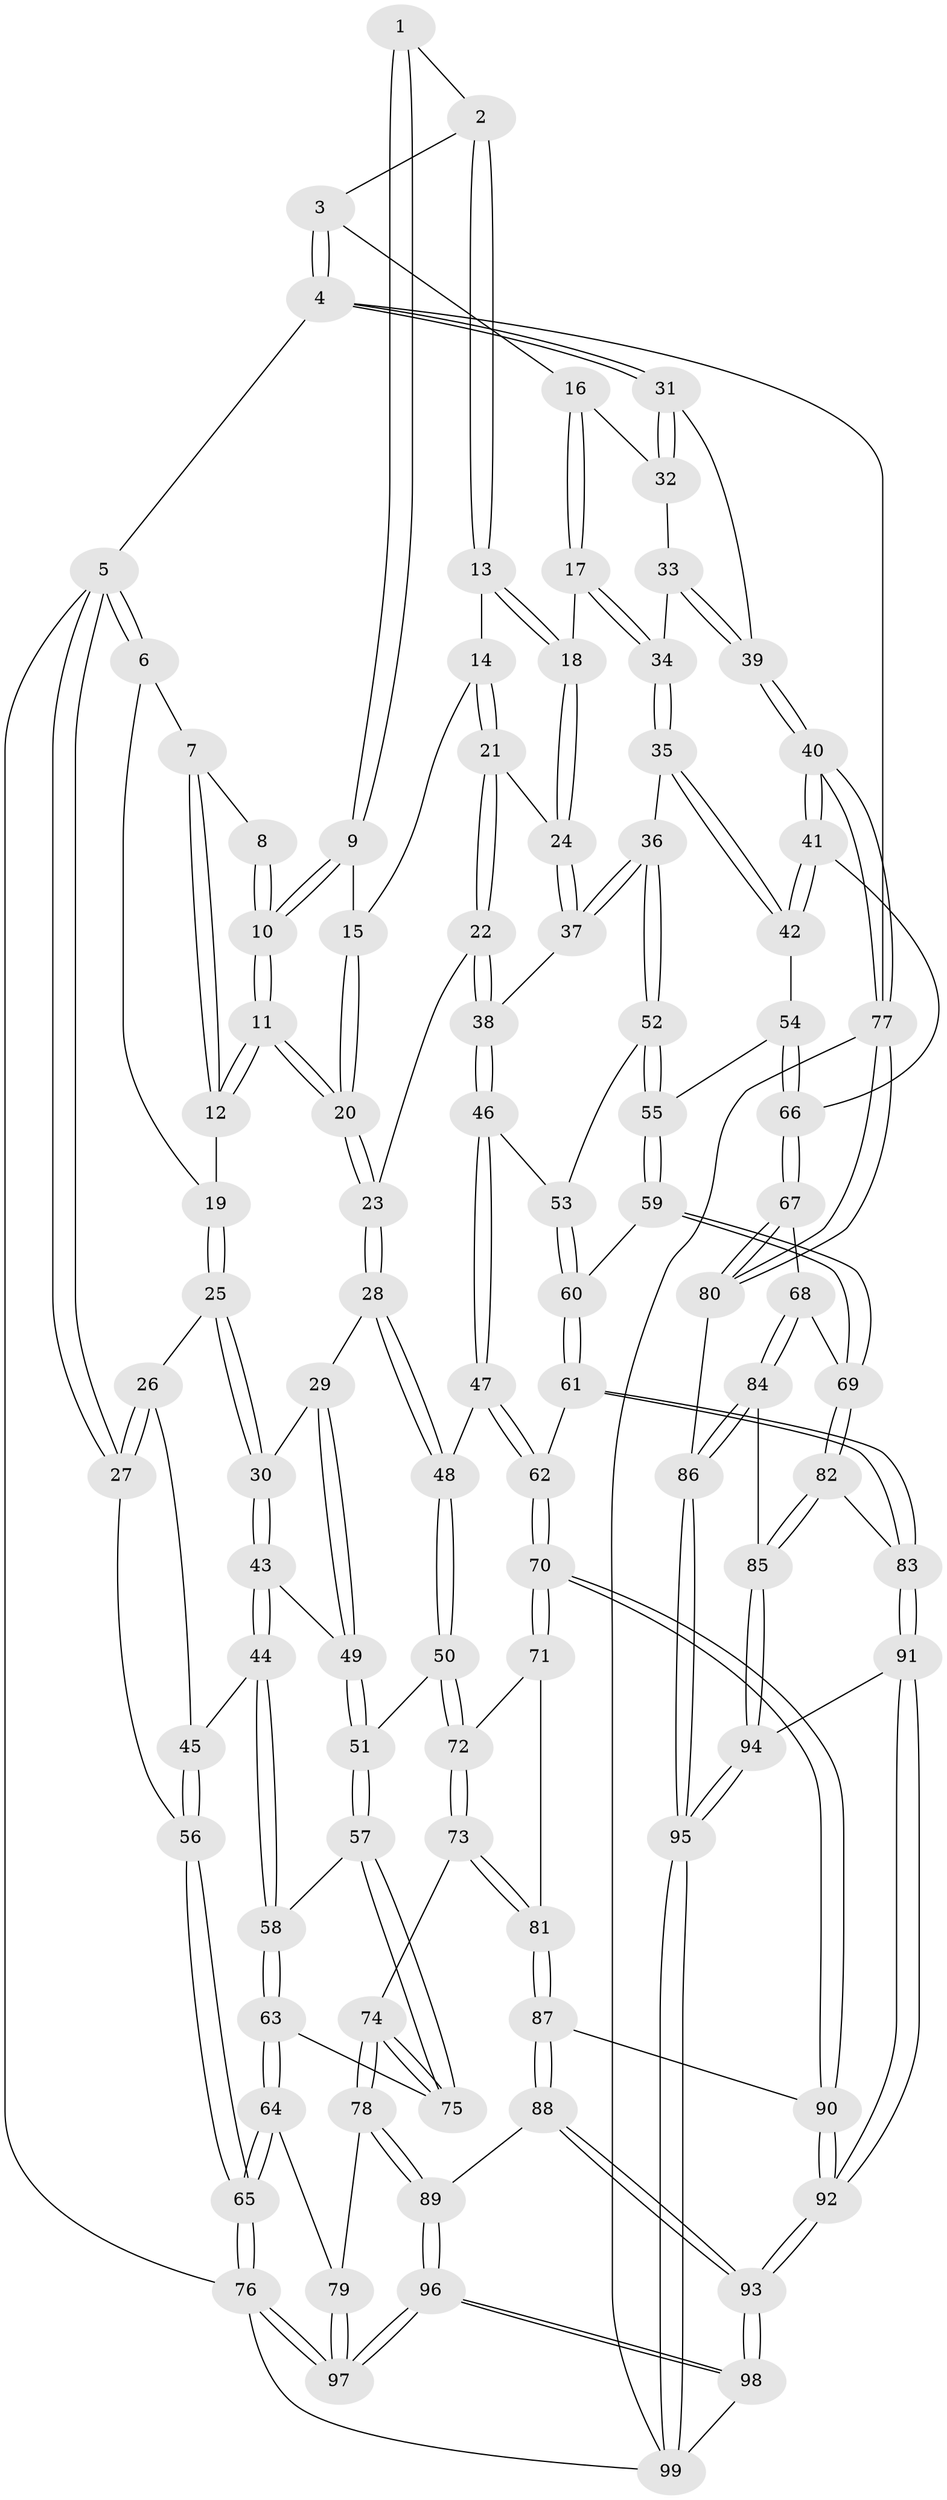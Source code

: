// coarse degree distribution, {3: 0.15384615384615385, 4: 0.358974358974359, 2: 0.05128205128205128, 5: 0.3333333333333333, 7: 0.02564102564102564, 6: 0.07692307692307693}
// Generated by graph-tools (version 1.1) at 2025/04/03/04/25 22:04:31]
// undirected, 99 vertices, 244 edges
graph export_dot {
graph [start="1"]
  node [color=gray90,style=filled];
  1 [pos="+0.5839689862230626+0"];
  2 [pos="+0.6651045170063108+0"];
  3 [pos="+0.9848997937904548+0"];
  4 [pos="+1+0"];
  5 [pos="+0+0"];
  6 [pos="+0+0"];
  7 [pos="+0.1878079879259618+0"];
  8 [pos="+0.3994595328783975+0"];
  9 [pos="+0.5337472096345+0.10500006570655739"];
  10 [pos="+0.3986866547960676+0.1268690699509213"];
  11 [pos="+0.3538992011777138+0.2049883382631621"];
  12 [pos="+0.23468305900678021+0.13748593859371905"];
  13 [pos="+0.7151973937872916+0.09418653463135489"];
  14 [pos="+0.6025868950627816+0.17510414221740087"];
  15 [pos="+0.571813973392644+0.15389574282522442"];
  16 [pos="+0.8301101907512914+0.1754091517764024"];
  17 [pos="+0.8274299340982934+0.17714522959260762"];
  18 [pos="+0.8150942962229876+0.1742462506471934"];
  19 [pos="+0.12807931941131667+0.18580019279590523"];
  20 [pos="+0.36668241619344294+0.24769274944117742"];
  21 [pos="+0.6015082520143282+0.25167667300674706"];
  22 [pos="+0.589242240773568+0.26556578199087294"];
  23 [pos="+0.37256462419676545+0.2889734163432901"];
  24 [pos="+0.6961107772855403+0.2750700660606782"];
  25 [pos="+0.0686132609998232+0.25055635763604"];
  26 [pos="+0.03535284525814342+0.255741434461065"];
  27 [pos="+0+0.250715762445813"];
  28 [pos="+0.3697174445838084+0.29877602471747905"];
  29 [pos="+0.3002332489284962+0.3371453354724855"];
  30 [pos="+0.16542608762892877+0.32525340134824376"];
  31 [pos="+1+0"];
  32 [pos="+0.9044148117304576+0.15793802504043142"];
  33 [pos="+1+0.2612374717481062"];
  34 [pos="+0.857699842254437+0.2789122732332539"];
  35 [pos="+0.853072902290163+0.37745298914342096"];
  36 [pos="+0.7535227121831365+0.39145230336655107"];
  37 [pos="+0.7340364434922574+0.37663046361050234"];
  38 [pos="+0.5971784446682777+0.38015337304207275"];
  39 [pos="+1+0.3258116941979607"];
  40 [pos="+1+0.4429665153094213"];
  41 [pos="+0.9654734629288074+0.4687376036824827"];
  42 [pos="+0.9191790190887487+0.4369468512120346"];
  43 [pos="+0.13982602403488287+0.4518979550786078"];
  44 [pos="+0.11338335664675227+0.47522036706484666"];
  45 [pos="+0.09538871871387483+0.4561666476924061"];
  46 [pos="+0.5568025723777774+0.4423876168179862"];
  47 [pos="+0.5319503502561634+0.45698545151291736"];
  48 [pos="+0.43613888815195684+0.4115412532329172"];
  49 [pos="+0.2558116706414793+0.45375648770400834"];
  50 [pos="+0.368444218806018+0.5196326146970652"];
  51 [pos="+0.26930211663714315+0.501426557821556"];
  52 [pos="+0.7330940407193907+0.43615879245852474"];
  53 [pos="+0.6648840238944393+0.4762224873814866"];
  54 [pos="+0.7621300979793421+0.5177447072877059"];
  55 [pos="+0.7540734616502484+0.5187286105752656"];
  56 [pos="+0+0.3232095384437981"];
  57 [pos="+0.2451334280339217+0.5429781540194895"];
  58 [pos="+0.11029132704719993+0.4893878101393106"];
  59 [pos="+0.7175504651930857+0.5997944907824238"];
  60 [pos="+0.6835744813955013+0.6012337453491976"];
  61 [pos="+0.6234179106596465+0.6288437218402352"];
  62 [pos="+0.5432354426774503+0.6183458619799328"];
  63 [pos="+0.0828528184091216+0.5381625730174501"];
  64 [pos="+0+0.6887980919553145"];
  65 [pos="+0+0.6941530399594867"];
  66 [pos="+0.9039314525526214+0.5639393035599986"];
  67 [pos="+0.8868841247593081+0.6003283760590826"];
  68 [pos="+0.8573997857313295+0.6227191227559219"];
  69 [pos="+0.7736482240590319+0.6296394379764182"];
  70 [pos="+0.532446301066444+0.6266459957360934"];
  71 [pos="+0.4605913204062093+0.6130161565240804"];
  72 [pos="+0.3696734729204571+0.5244879802174419"];
  73 [pos="+0.3071527700499401+0.6507004420615073"];
  74 [pos="+0.24718627982905877+0.6350059434213645"];
  75 [pos="+0.2384004591593996+0.5907340510179696"];
  76 [pos="+0+1"];
  77 [pos="+1+0.8018221812098791"];
  78 [pos="+0.11009197586712108+0.7389074494965844"];
  79 [pos="+0.06433802181260696+0.7359932441128141"];
  80 [pos="+1+0.7957738086649562"];
  81 [pos="+0.3258562595061371+0.66606661278945"];
  82 [pos="+0.7544042361577102+0.7551820884102046"];
  83 [pos="+0.6526336831172181+0.7016735621643861"];
  84 [pos="+0.8667301619762241+0.764094385907705"];
  85 [pos="+0.7579700366600058+0.764848772665733"];
  86 [pos="+0.938960474946577+0.8302708992193489"];
  87 [pos="+0.34768657916372286+0.735877907622841"];
  88 [pos="+0.33245059596237725+0.797579751777942"];
  89 [pos="+0.22497269189976052+0.82615256501596"];
  90 [pos="+0.5069038096782397+0.7129089968858623"];
  91 [pos="+0.6124350402249911+0.9022063978910431"];
  92 [pos="+0.5499399780280426+0.9966877289219002"];
  93 [pos="+0.5490105259826413+1"];
  94 [pos="+0.7520855965638673+0.7768781860375881"];
  95 [pos="+0.8537585423776894+0.9385400189591949"];
  96 [pos="+0.22884106289615544+1"];
  97 [pos="+0.16321020053320007+1"];
  98 [pos="+0.5559037125385929+1"];
  99 [pos="+0.7457470006204665+1"];
  1 -- 2;
  1 -- 9;
  1 -- 9;
  2 -- 3;
  2 -- 13;
  2 -- 13;
  3 -- 4;
  3 -- 4;
  3 -- 16;
  4 -- 5;
  4 -- 31;
  4 -- 31;
  4 -- 77;
  5 -- 6;
  5 -- 6;
  5 -- 27;
  5 -- 27;
  5 -- 76;
  6 -- 7;
  6 -- 19;
  7 -- 8;
  7 -- 12;
  7 -- 12;
  8 -- 10;
  8 -- 10;
  9 -- 10;
  9 -- 10;
  9 -- 15;
  10 -- 11;
  10 -- 11;
  11 -- 12;
  11 -- 12;
  11 -- 20;
  11 -- 20;
  12 -- 19;
  13 -- 14;
  13 -- 18;
  13 -- 18;
  14 -- 15;
  14 -- 21;
  14 -- 21;
  15 -- 20;
  15 -- 20;
  16 -- 17;
  16 -- 17;
  16 -- 32;
  17 -- 18;
  17 -- 34;
  17 -- 34;
  18 -- 24;
  18 -- 24;
  19 -- 25;
  19 -- 25;
  20 -- 23;
  20 -- 23;
  21 -- 22;
  21 -- 22;
  21 -- 24;
  22 -- 23;
  22 -- 38;
  22 -- 38;
  23 -- 28;
  23 -- 28;
  24 -- 37;
  24 -- 37;
  25 -- 26;
  25 -- 30;
  25 -- 30;
  26 -- 27;
  26 -- 27;
  26 -- 45;
  27 -- 56;
  28 -- 29;
  28 -- 48;
  28 -- 48;
  29 -- 30;
  29 -- 49;
  29 -- 49;
  30 -- 43;
  30 -- 43;
  31 -- 32;
  31 -- 32;
  31 -- 39;
  32 -- 33;
  33 -- 34;
  33 -- 39;
  33 -- 39;
  34 -- 35;
  34 -- 35;
  35 -- 36;
  35 -- 42;
  35 -- 42;
  36 -- 37;
  36 -- 37;
  36 -- 52;
  36 -- 52;
  37 -- 38;
  38 -- 46;
  38 -- 46;
  39 -- 40;
  39 -- 40;
  40 -- 41;
  40 -- 41;
  40 -- 77;
  40 -- 77;
  41 -- 42;
  41 -- 42;
  41 -- 66;
  42 -- 54;
  43 -- 44;
  43 -- 44;
  43 -- 49;
  44 -- 45;
  44 -- 58;
  44 -- 58;
  45 -- 56;
  45 -- 56;
  46 -- 47;
  46 -- 47;
  46 -- 53;
  47 -- 48;
  47 -- 62;
  47 -- 62;
  48 -- 50;
  48 -- 50;
  49 -- 51;
  49 -- 51;
  50 -- 51;
  50 -- 72;
  50 -- 72;
  51 -- 57;
  51 -- 57;
  52 -- 53;
  52 -- 55;
  52 -- 55;
  53 -- 60;
  53 -- 60;
  54 -- 55;
  54 -- 66;
  54 -- 66;
  55 -- 59;
  55 -- 59;
  56 -- 65;
  56 -- 65;
  57 -- 58;
  57 -- 75;
  57 -- 75;
  58 -- 63;
  58 -- 63;
  59 -- 60;
  59 -- 69;
  59 -- 69;
  60 -- 61;
  60 -- 61;
  61 -- 62;
  61 -- 83;
  61 -- 83;
  62 -- 70;
  62 -- 70;
  63 -- 64;
  63 -- 64;
  63 -- 75;
  64 -- 65;
  64 -- 65;
  64 -- 79;
  65 -- 76;
  65 -- 76;
  66 -- 67;
  66 -- 67;
  67 -- 68;
  67 -- 80;
  67 -- 80;
  68 -- 69;
  68 -- 84;
  68 -- 84;
  69 -- 82;
  69 -- 82;
  70 -- 71;
  70 -- 71;
  70 -- 90;
  70 -- 90;
  71 -- 72;
  71 -- 81;
  72 -- 73;
  72 -- 73;
  73 -- 74;
  73 -- 81;
  73 -- 81;
  74 -- 75;
  74 -- 75;
  74 -- 78;
  74 -- 78;
  76 -- 97;
  76 -- 97;
  76 -- 99;
  77 -- 80;
  77 -- 80;
  77 -- 99;
  78 -- 79;
  78 -- 89;
  78 -- 89;
  79 -- 97;
  79 -- 97;
  80 -- 86;
  81 -- 87;
  81 -- 87;
  82 -- 83;
  82 -- 85;
  82 -- 85;
  83 -- 91;
  83 -- 91;
  84 -- 85;
  84 -- 86;
  84 -- 86;
  85 -- 94;
  85 -- 94;
  86 -- 95;
  86 -- 95;
  87 -- 88;
  87 -- 88;
  87 -- 90;
  88 -- 89;
  88 -- 93;
  88 -- 93;
  89 -- 96;
  89 -- 96;
  90 -- 92;
  90 -- 92;
  91 -- 92;
  91 -- 92;
  91 -- 94;
  92 -- 93;
  92 -- 93;
  93 -- 98;
  93 -- 98;
  94 -- 95;
  94 -- 95;
  95 -- 99;
  95 -- 99;
  96 -- 97;
  96 -- 97;
  96 -- 98;
  96 -- 98;
  98 -- 99;
}
